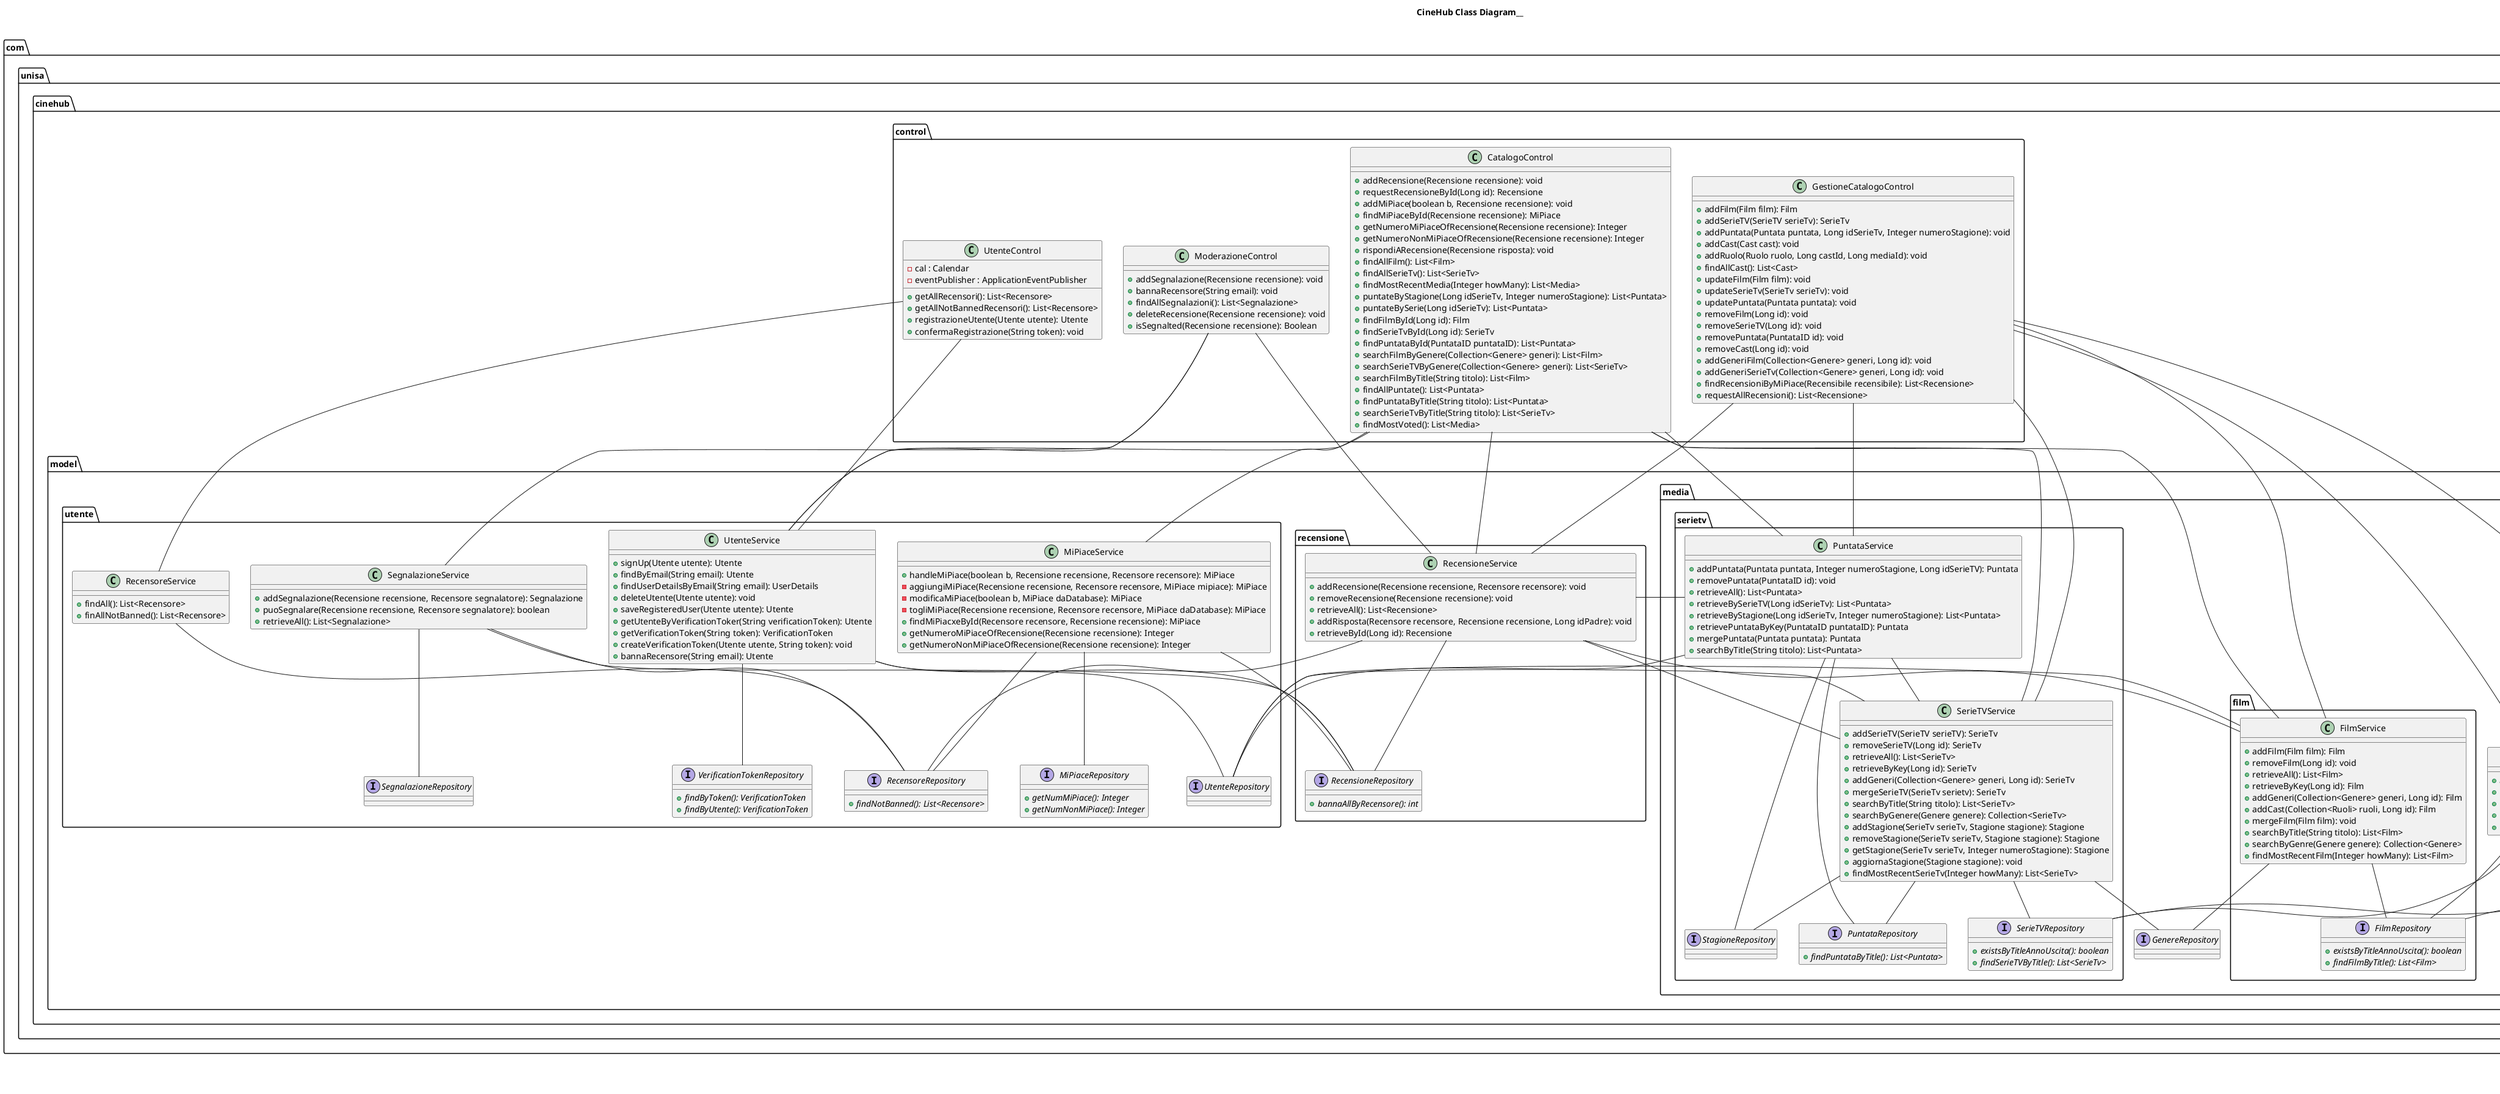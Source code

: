 @startuml

title __CINEHUB's Class Diagram__\n

@startuml

title CineHub Class Diagram__\n

namespace com.unisa.cinehub {
    namespace control {
      class com.unisa.cinehub.control.CatalogoControl {
          + addRecensione(Recensione recensione): void
          + requestRecensioneById(Long id): Recensione
          + addMiPiace(boolean b, Recensione recensione): void
          + findMiPiaceById(Recensione recensione): MiPiace
          + getNumeroMiPiaceOfRecensione(Recensione recensione): Integer
          + getNumeroNonMiPiaceOfRecensione(Recensione recensione): Integer
          + rispondiARecensione(Recensione risposta): void
          + findAllFilm(): List<Film>
          + findAllSerieTv(): List<SerieTv>
          + findMostRecentMedia(Integer howMany): List<Media>
          + puntateByStagione(Long idSerieTv, Integer numeroStagione): List<Puntata>
          + puntateBySerie(Long idSerieTv): List<Puntata>
          + findFilmById(Long id): Film
          + findSerieTvById(Long id): SerieTv
          + findPuntataById(PuntataID puntataID): List<Puntata>
          + searchFilmByGenere(Collection<Genere> generi): List<Film>
          + searchSerieTVByGenere(Collection<Genere> generi): List<SerieTv>
          + searchFilmByTitle(String titolo): List<Film>
          + findAllPuntate(): List<Puntata>
          + findPuntataByTitle(String titolo): List<Puntata>
          + searchSerieTvByTitle(String titolo): List<SerieTv>
          + findMostVoted(): List<Media>
      }
    }
  }


  namespace com.unisa.cinehub {
    namespace control {
      class com.unisa.cinehub.control.GestioneCatalogoControl {
          + addFilm(Film film): Film
          + addSerieTV(SerieTV serieTv): SerieTv
          + addPuntata(Puntata puntata, Long idSerieTv, Integer numeroStagione): void
          + addCast(Cast cast): void
          + addRuolo(Ruolo ruolo, Long castId, Long mediaId): void
          + findAllCast(): List<Cast>
          + updateFilm(Film film): void
          + updateSerieTv(SerieTv serieTv): void
          + updatePuntata(Puntata puntata): void
          + removeFilm(Long id): void
          + removeSerieTV(Long id): void
          + removePuntata(PuntataID id): void
          + removeCast(Long id): void
          + addGeneriFilm(Collection<Genere> generi, Long id): void
          + addGeneriSerieTv(Collection<Genere> generi, Long id): void
          + findRecensioniByMiPiace(Recensibile recensibile): List<Recensione>
          + requestAllRecensioni(): List<Recensione>
      }
    }
  }


  namespace com.unisa.cinehub {
    namespace control {
      class com.unisa.cinehub.control.ModerazioneControl {
          + addSegnalazione(Recensione recensione): void
          + bannaRecensore(String email): void
          + findAllSegnalazioni(): List<Segnalazione>
          + deleteRecensione(Recensione recensione): void
          + isSegnalted(Recensione recensione): Boolean

      }
    }
  }


  namespace com.unisa.cinehub {
    namespace control {
      class com.unisa.cinehub.control.UtenteControl {
          - cal : Calendar
          - eventPublisher : ApplicationEventPublisher
          + getAllRecensori(): List<Recensore>
          + getAllNotBannedRecensori(): List<Recensore>
          + registrazioneUtente(Utente utente): Utente
          + confermaRegistrazione(String token): void

      }
    }
  }

  namespace com.unisa.cinehub {
          namespace model {
            namespace media {
              interface com.unisa.cinehub.model.media.CastRepository {
              }
            }
          }
        }


        namespace com.unisa.cinehub {
          namespace model {
            namespace media {
              class com.unisa.cinehub.model.media.CastService {
                  + addCast(Cast cast): Cast
                  + removeCast(Long id): void
                  + retriveAll(): List<Cast>
                  + retrieveByKey(Long id): Cast
                  + mergeCast(Cast cast): Cast
              }
            }
          }
        }


        namespace com.unisa.cinehub {
          namespace model {
            namespace media {
              interface com.unisa.cinehub.model.media.GenereRepository {
              }
            }
          }
        }


        namespace com.unisa.cinehub {
          namespace model {
            namespace media {
              interface com.unisa.cinehub.model.media.RuoloRepository {
              }
            }
          }
        }


        namespace com.unisa.cinehub {
          namespace model {
            namespace media {
              class com.unisa.cinehub.model.media.RuoloService {
                  + addRuolo(Ruolo ruolo, Long castId, Long mediaId): void
              }
            }
          }
        }

        namespace com.unisa.cinehub {
            namespace model {
              namespace media {
                namespace serietv {
                  interface com.unisa.cinehub.model.media.serietv.PuntataRepository {
                      {abstract} + findPuntataByTitle(): List<Puntata>
                  }
                }
              }
            }
          }


          namespace com.unisa.cinehub {
            namespace model {
              namespace media {
                namespace serietv {
                  class com.unisa.cinehub.model.media.serietv.PuntataService {
                      + addPuntata(Puntata puntata, Integer numeroStagione, Long idSerieTV): Puntata
                      + removePuntata(PuntataID id): void
                      + retrieveAll(): List<Puntata>
                      + retrieveBySerieTV(Long idSerieTv): List<Puntata>
                      + retrieveByStagione(Long idSerieTv, Integer numeroStagione): List<Puntata>
                      + retrievePuntataByKey(PuntataID puntataID): Puntata
                      + mergePuntata(Puntata puntata): Puntata
                      + searchByTitle(String titolo): List<Puntata>
                  }
                }
              }
            }
          }


          namespace com.unisa.cinehub {
            namespace model {
              namespace media {
                namespace serietv {
                  interface com.unisa.cinehub.model.media.serietv.SerieTVRepository {
                      {abstract} + existsByTitleAnnoUscita(): boolean
                      {abstract} + findSerieTVByTitle(): List<SerieTv>
                  }
                }
              }
            }
          }


          namespace com.unisa.cinehub {
            namespace model {
              namespace media {
                namespace serietv {
                  class com.unisa.cinehub.model.media.serietv.SerieTVService {
                      + addSerieTV(SerieTV serieTV): SerieTv
                      + removeSerieTV(Long id): SerieTv
                      + retrieveAll(): List<SerieTv>
                      + retrieveByKey(Long id): SerieTv
                      + addGeneri(Collection<Genere> generi, Long id): SerieTv
                      + mergeSerieTV(SerieTv serietv): SerieTv
                      + searchByTitle(String titolo): List<SerieTv>
                      + searchByGenere(Genere genere): Collection<SerieTv>
                      + addStagione(SerieTv serieTv, Stagione stagione): Stagione
                      + removeStagione(SerieTv serieTv, Stagione stagione): Stagione
                      + getStagione(SerieTv serieTv, Integer numeroStagione): Stagione
                      + aggiornaStagione(Stagione stagione): void
                      + findMostRecentSerieTv(Integer howMany): List<SerieTv>
                  }
                }
              }
            }
          }


          namespace com.unisa.cinehub {
            namespace model {
              namespace media {
                namespace serietv {
                  interface com.unisa.cinehub.model.media.serietv.StagioneRepository {
                  }
                }
              }
            }
          }

          namespace com.unisa.cinehub {
              namespace model {
                namespace media {
                  namespace film {
                    interface com.unisa.cinehub.model.media.film.FilmRepository {
                        {abstract} + existsByTitleAnnoUscita(): boolean
                        {abstract} + findFilmByTitle(): List<Film>
                    }
                  }
                }
              }
            }


            namespace com.unisa.cinehub {
              namespace model {
                namespace media {
                  namespace film {
                    class com.unisa.cinehub.model.media.film.FilmService {
                        + addFilm(Film film): Film
                        + removeFilm(Long id): void
                        + retrieveAll(): List<Film>
                        + retrieveByKey(Long id): Film
                        + addGeneri(Collection<Genere> generi, Long id): Film
                        + addCast(Collection<Ruoli> ruoli, Long id): Film
                        + mergeFilm(Film film): void
                        + searchByTitle(String titolo): List<Film>
                        + searchByGenre(Genere genere): Collection<Genere>
                        + findMostRecentFilm(Integer howMany): List<Film>
                    }
                  }
                }
              }
            }

            namespace com.unisa.cinehub {
                namespace model {
                  namespace recensione {
                    interface com.unisa.cinehub.model.recensione.RecensioneRepository {
                        {abstract} + bannaAllByRecensore(): int
                    }
                  }
                }
              }


              namespace com.unisa.cinehub {
                namespace model {
                  namespace recensione {
                    class com.unisa.cinehub.model.recensione.RecensioneService {
                        + addRecensione(Recensione recensione, Recensore recensore): void
                        + removeRecensione(Recensione recensione): void
                        + retrieveAll(): List<Recensione>
                        + addRisposta(Recensore recensore, Recensione recensione, Long idPadre): void
                        + retrieveById(Long id): Recensione
                    }
                  }
                }
              }

              namespace com.unisa.cinehub {
                    namespace model {
                      namespace utente {
                        interface com.unisa.cinehub.model.utente.MiPiaceRepository {
                            {abstract} + getNumMiPiace(): Integer
                            {abstract} + getNumNonMiPiace(): Integer
                        }
                      }
                    }
                  }


                  namespace com.unisa.cinehub {
                    namespace model {
                      namespace utente {
                        class com.unisa.cinehub.model.utente.MiPiaceService {
                            + handleMiPiace(boolean b, Recensione recensione, Recensore recensore): MiPiace
                            - aggiungiMiPiace(Recensione recensione, Recensore recensore, MiPiace mipiace): MiPiace
                            - modificaMiPiace(boolean b, MiPiace daDatabase): MiPiace
                            - togliMiPiace(Recensione recensione, Recensore recensore, MiPiace daDatabase): MiPiace
                            + findMiPiacxeById(Recensore recensore, Recensione recensione): MiPiace
                            + getNumeroMiPiaceOfRecensione(Recensione recensione): Integer
                            + getNumeroNonMiPiaceOfRecensione(Recensione recensione): Integer

                        }
                      }
                    }
                  }


                  namespace com.unisa.cinehub {
                    namespace model {
                      namespace utente {
                        interface com.unisa.cinehub.model.utente.RecensoreRepository {
                            {abstract} + findNotBanned(): List<Recensore>
                        }
                      }
                    }
                  }


                  namespace com.unisa.cinehub {
                    namespace model {
                      namespace utente {
                        class com.unisa.cinehub.model.utente.RecensoreService {
                            + findAll(): List<Recensore>
                            + finAllNotBanned(): List<Recensore>
                        }
                      }
                    }
                  }


                  namespace com.unisa.cinehub {
                    namespace model {
                      namespace utente {
                        interface com.unisa.cinehub.model.utente.SegnalazioneRepository {
                        }
                      }
                    }
                  }


                  namespace com.unisa.cinehub {
                    namespace model {
                      namespace utente {
                        class com.unisa.cinehub.model.utente.SegnalazioneService {
                            + addSegnalazione(Recensione recensione, Recensore segnalatore): Segnalazione
                            + puoSegnalare(Recensione recensione, Recensore segnalatore): boolean
                            + retrieveAll(): List<Segnalazione>

                        }
                      }
                    }
                  }


                  namespace com.unisa.cinehub {
                    namespace model {
                      namespace utente {
                        interface com.unisa.cinehub.model.utente.UtenteRepository {
                        }
                      }
                    }
                  }


      namespace com.unisa.cinehub {
        namespace model {
          namespace utente {
            class com.unisa.cinehub.model.utente.UtenteService {
              + signUp(Utente utente): Utente
              + findByEmail(String email): Utente
              + findUserDetailsByEmail(String email): UserDetails
              + deleteUtente(Utente utente): void
              + saveRegisteredUser(Utente utente): Utente
              + getUtenteByVerificationToker(String verificationToken): Utente
              + getVerificationToken(String token): VerificationToken
              + createVerificationToken(Utente utente, String token): void
              + bannaRecensore(String email): Utente
            }
          }
        }
      }


      namespace com.unisa.cinehub {
        namespace model {
          namespace utente {
            interface com.unisa.cinehub.model.utente.VerificationTokenRepository {
              {abstract} + findByToken(): VerificationToken
              {abstract} + findByUtente(): VerificationToken
          }
        }
      }
    }






    com.unisa.cinehub.model.media.film.FilmService -- com.unisa.cinehub.model.media.film.FilmRepository
    com.unisa.cinehub.model.media.film.FilmService -- com.unisa.cinehub.model.media.GenereRepository
    com.unisa.cinehub.model.media.film.FilmService -- com.unisa.cinehub.model.utente.UtenteRepository



    com.unisa.cinehub.model.media.serietv.PuntataService -- com.unisa.cinehub.model.media.serietv.PuntataRepository
    com.unisa.cinehub.model.media.serietv.PuntataService -- com.unisa.cinehub.model.media.serietv.SerieTVService
    com.unisa.cinehub.model.media.serietv.PuntataService -- com.unisa.cinehub.model.media.serietv.StagioneRepository
    com.unisa.cinehub.model.media.serietv.PuntataService -- com.unisa.cinehub.model.utente.UtenteRepository
    com.unisa.cinehub.model.media.serietv.SerieTVService -- com.unisa.cinehub.model.media.GenereRepository
    com.unisa.cinehub.model.media.serietv.SerieTVService -- com.unisa.cinehub.model.media.serietv.PuntataRepository
    com.unisa.cinehub.model.media.serietv.SerieTVService -- com.unisa.cinehub.model.media.serietv.SerieTVRepository
    com.unisa.cinehub.model.media.serietv.SerieTVService -- com.unisa.cinehub.model.media.serietv.StagioneRepository
    com.unisa.cinehub.model.media.serietv.SerieTVService -- com.unisa.cinehub.model.utente.UtenteRepository

    com.unisa.cinehub.model.media.CastService -- com.unisa.cinehub.model.media.CastRepository
    com.unisa.cinehub.model.media.CastService -- com.unisa.cinehub.model.media.film.FilmRepository
    com.unisa.cinehub.model.media.CastService -- com.unisa.cinehub.model.media.RuoloRepository
    com.unisa.cinehub.model.media.CastService -- com.unisa.cinehub.model.media.serietv.SerieTVRepository
    com.unisa.cinehub.model.media.RuoloService -- com.unisa.cinehub.model.media.CastRepository
    com.unisa.cinehub.model.media.RuoloService -- com.unisa.cinehub.model.media.film.FilmRepository
    com.unisa.cinehub.model.media.RuoloService -- com.unisa.cinehub.model.media.RuoloRepository
    com.unisa.cinehub.model.media.RuoloService -- com.unisa.cinehub.model.media.serietv.SerieTVRepository

    com.unisa.cinehub.model.utente.MiPiaceService -- com.unisa.cinehub.model.utente.MiPiaceRepository
    com.unisa.cinehub.model.utente.MiPiaceService -- com.unisa.cinehub.model.recensione.RecensioneRepository
    com.unisa.cinehub.model.utente.MiPiaceService -- com.unisa.cinehub.model.utente.RecensoreRepository
    com.unisa.cinehub.model.utente.RecensoreService -- com.unisa.cinehub.model.utente.RecensoreRepository
    com.unisa.cinehub.model.utente.SegnalazioneService -- com.unisa.cinehub.model.recensione.RecensioneRepository
    com.unisa.cinehub.model.utente.SegnalazioneService -- com.unisa.cinehub.model.utente.RecensoreRepository
    com.unisa.cinehub.model.utente.SegnalazioneService -- com.unisa.cinehub.model.utente.SegnalazioneRepository
    com.unisa.cinehub.model.utente.UtenteService -- com.unisa.cinehub.model.recensione.RecensioneRepository
    com.unisa.cinehub.model.utente.UtenteService -- com.unisa.cinehub.model.utente.UtenteRepository
    com.unisa.cinehub.model.utente.UtenteService -- com.unisa.cinehub.model.utente.VerificationTokenRepository
    com.unisa.cinehub.model.recensione.RecensioneService -- com.unisa.cinehub.model.media.film.FilmService
    com.unisa.cinehub.model.recensione.RecensioneService -- com.unisa.cinehub.model.media.serietv.PuntataService
    com.unisa.cinehub.model.recensione.RecensioneService -- com.unisa.cinehub.model.recensione.RecensioneRepository
    com.unisa.cinehub.model.recensione.RecensioneService -- com.unisa.cinehub.model.utente.RecensoreRepository
    com.unisa.cinehub.model.recensione.RecensioneService -- com.unisa.cinehub.model.media.serietv.SerieTVService

  com.unisa.cinehub.control.CatalogoControl -- com.unisa.cinehub.model.media.film.FilmService
  com.unisa.cinehub.control.CatalogoControl -- com.unisa.cinehub.model.utente.MiPiaceService
  com.unisa.cinehub.control.CatalogoControl -- com.unisa.cinehub.model.media.serietv.PuntataService
  com.unisa.cinehub.control.CatalogoControl -- com.unisa.cinehub.model.recensione.RecensioneService
  com.unisa.cinehub.control.CatalogoControl -- com.unisa.cinehub.model.media.serietv.SerieTVService
  com.unisa.cinehub.control.CatalogoControl -- com.unisa.cinehub.model.utente.UtenteService
  com.unisa.cinehub.control.GestioneCatalogoControl -- com.unisa.cinehub.model.media.CastService
  com.unisa.cinehub.control.GestioneCatalogoControl -- com.unisa.cinehub.model.media.film.FilmService
  com.unisa.cinehub.control.GestioneCatalogoControl -- com.unisa.cinehub.model.media.serietv.PuntataService
  com.unisa.cinehub.control.GestioneCatalogoControl -- com.unisa.cinehub.model.recensione.RecensioneService
  com.unisa.cinehub.control.GestioneCatalogoControl -- com.unisa.cinehub.model.media.RuoloService
  com.unisa.cinehub.control.GestioneCatalogoControl -- com.unisa.cinehub.model.media.serietv.SerieTVService
  com.unisa.cinehub.control.ModerazioneControl -- com.unisa.cinehub.model.recensione.RecensioneService
  com.unisa.cinehub.control.ModerazioneControl -- com.unisa.cinehub.model.utente.SegnalazioneService
  com.unisa.cinehub.control.ModerazioneControl -- com.unisa.cinehub.model.utente.UtenteService
  com.unisa.cinehub.control.UtenteControl -- com.unisa.cinehub.model.utente.RecensoreService
  com.unisa.cinehub.control.UtenteControl -- com.unisa.cinehub.model.utente.UtenteService


right footer


PlantUML diagram generated by SketchIt! (https://bitbucket.org/pmesmeur/sketch.it)
For more information about this tool, please contact philippe.mesmeur@gmail.com
endfooter

@enduml


right footer


PlantUML diagram generated by SketchIt! (https://bitbucket.org/pmesmeur/sketch.it)
For more information about this tool, please contact philippe.mesmeur@gmail.com
endfooter

@enduml
